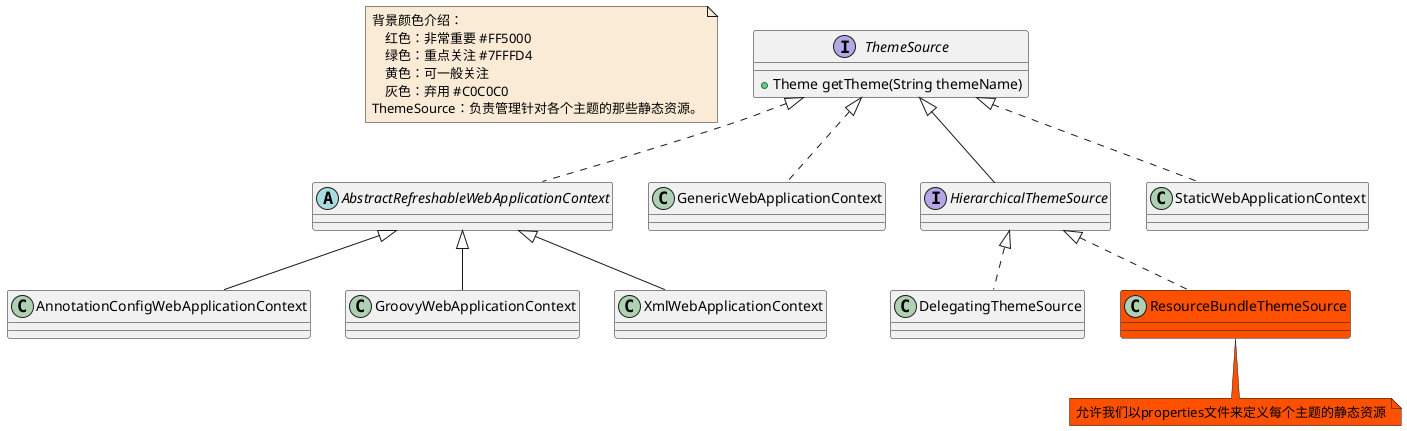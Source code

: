 @startuml

note  as N1 #FAEBD7
    背景颜色介绍：
        红色：非常重要 #FF5000
        绿色：重点关注 #7FFFD4
        黄色：可一般关注
        灰色：弃用 #C0C0C0
    ThemeSource：负责管理针对各个主题的那些静态资源。
end note

interface ThemeSource
ThemeSource : +Theme getTheme(String themeName)
abstract class AbstractRefreshableWebApplicationContext
class AnnotationConfigWebApplicationContext
class DelegatingThemeSource
class GenericWebApplicationContext
class GroovyWebApplicationContext
interface HierarchicalThemeSource
class ResourceBundleThemeSource #FF5000
note bottom #FF5000: 允许我们以properties文件来定义每个主题的静态资源
class StaticWebApplicationContext
class XmlWebApplicationContext

AbstractRefreshableWebApplicationContext <|-- AnnotationConfigWebApplicationContext
AbstractRefreshableWebApplicationContext <|-- GroovyWebApplicationContext
AbstractRefreshableWebApplicationContext <|-- XmlWebApplicationContext


HierarchicalThemeSource <|.. DelegatingThemeSource
HierarchicalThemeSource <|.. ResourceBundleThemeSource


ThemeSource <|.. AbstractRefreshableWebApplicationContext
ThemeSource <|.. GenericWebApplicationContext
ThemeSource <|-- HierarchicalThemeSource
ThemeSource <|.. StaticWebApplicationContext

@enduml